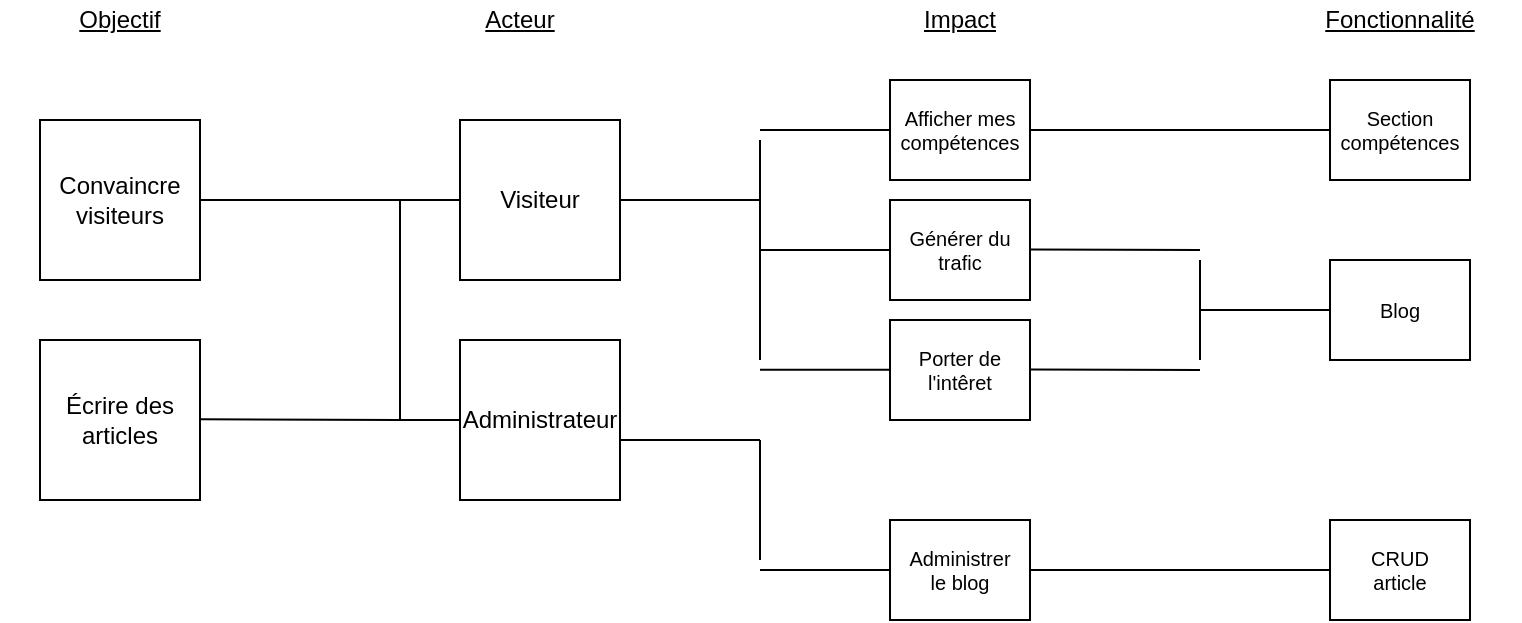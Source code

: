 <mxfile version="14.6.13" type="device"><diagram id="zbkHdXIUk40Dd56ZgdQ_" name="Page-1"><mxGraphModel dx="1351" dy="960" grid="1" gridSize="10" guides="1" tooltips="1" connect="1" arrows="1" fold="1" page="1" pageScale="1" pageWidth="827" pageHeight="1169" math="0" shadow="0"><root><mxCell id="0"/><mxCell id="1" parent="0"/><mxCell id="wNwwCiJ-V1JcQga-hn2M-1" value="Objectif" style="text;html=1;strokeColor=none;fillColor=none;align=center;verticalAlign=middle;whiteSpace=wrap;rounded=0;fontStyle=4" vertex="1" parent="1"><mxGeometry x="40" y="20" width="120" height="20" as="geometry"/></mxCell><mxCell id="wNwwCiJ-V1JcQga-hn2M-2" value="Acteur" style="text;html=1;strokeColor=none;fillColor=none;align=center;verticalAlign=middle;whiteSpace=wrap;rounded=0;fontStyle=4" vertex="1" parent="1"><mxGeometry x="240" y="20" width="120" height="20" as="geometry"/></mxCell><mxCell id="wNwwCiJ-V1JcQga-hn2M-3" value="Impact" style="text;html=1;strokeColor=none;fillColor=none;align=center;verticalAlign=middle;whiteSpace=wrap;rounded=0;fontStyle=4" vertex="1" parent="1"><mxGeometry x="460" y="20" width="120" height="20" as="geometry"/></mxCell><mxCell id="wNwwCiJ-V1JcQga-hn2M-4" value="Fonctionnalité" style="text;html=1;strokeColor=none;fillColor=none;align=center;verticalAlign=middle;whiteSpace=wrap;rounded=0;fontStyle=4" vertex="1" parent="1"><mxGeometry x="680" y="20" width="120" height="20" as="geometry"/></mxCell><mxCell id="wNwwCiJ-V1JcQga-hn2M-7" value="" style="group" vertex="1" connectable="0" parent="1"><mxGeometry x="60" y="80" width="80" height="80" as="geometry"/></mxCell><mxCell id="wNwwCiJ-V1JcQga-hn2M-5" value="" style="whiteSpace=wrap;html=1;aspect=fixed;" vertex="1" parent="wNwwCiJ-V1JcQga-hn2M-7"><mxGeometry width="80" height="80" as="geometry"/></mxCell><mxCell id="wNwwCiJ-V1JcQga-hn2M-6" value="Convaincre visiteurs" style="text;html=1;strokeColor=none;fillColor=none;align=center;verticalAlign=middle;whiteSpace=wrap;rounded=0;" vertex="1" parent="wNwwCiJ-V1JcQga-hn2M-7"><mxGeometry x="10" y="10" width="60" height="60" as="geometry"/></mxCell><mxCell id="wNwwCiJ-V1JcQga-hn2M-8" value="" style="group" vertex="1" connectable="0" parent="1"><mxGeometry x="60" y="190" width="80" height="80" as="geometry"/></mxCell><mxCell id="wNwwCiJ-V1JcQga-hn2M-9" value="" style="whiteSpace=wrap;html=1;aspect=fixed;" vertex="1" parent="wNwwCiJ-V1JcQga-hn2M-8"><mxGeometry width="80" height="80" as="geometry"/></mxCell><mxCell id="wNwwCiJ-V1JcQga-hn2M-10" value="Écrire des articles" style="text;html=1;strokeColor=none;fillColor=none;align=center;verticalAlign=middle;whiteSpace=wrap;rounded=0;" vertex="1" parent="wNwwCiJ-V1JcQga-hn2M-8"><mxGeometry x="10" y="10" width="60" height="60" as="geometry"/></mxCell><mxCell id="wNwwCiJ-V1JcQga-hn2M-11" value="" style="endArrow=none;html=1;exitX=1;exitY=0.5;exitDx=0;exitDy=0;" edge="1" parent="1" source="wNwwCiJ-V1JcQga-hn2M-5"><mxGeometry width="50" height="50" relative="1" as="geometry"><mxPoint x="150" y="160" as="sourcePoint"/><mxPoint x="240" y="120" as="targetPoint"/></mxGeometry></mxCell><mxCell id="wNwwCiJ-V1JcQga-hn2M-12" value="" style="endArrow=none;html=1;exitX=1;exitY=0.5;exitDx=0;exitDy=0;" edge="1" parent="1"><mxGeometry width="50" height="50" relative="1" as="geometry"><mxPoint x="140" y="229.58" as="sourcePoint"/><mxPoint x="240" y="230" as="targetPoint"/></mxGeometry></mxCell><mxCell id="wNwwCiJ-V1JcQga-hn2M-13" value="" style="endArrow=none;html=1;" edge="1" parent="1"><mxGeometry width="50" height="50" relative="1" as="geometry"><mxPoint x="240" y="230" as="sourcePoint"/><mxPoint x="240" y="120" as="targetPoint"/></mxGeometry></mxCell><mxCell id="wNwwCiJ-V1JcQga-hn2M-15" value="" style="group" vertex="1" connectable="0" parent="1"><mxGeometry x="270" y="80" width="80" height="80" as="geometry"/></mxCell><mxCell id="wNwwCiJ-V1JcQga-hn2M-16" value="" style="whiteSpace=wrap;html=1;aspect=fixed;" vertex="1" parent="wNwwCiJ-V1JcQga-hn2M-15"><mxGeometry width="80" height="80" as="geometry"/></mxCell><mxCell id="wNwwCiJ-V1JcQga-hn2M-17" value="Visiteur" style="text;html=1;strokeColor=none;fillColor=none;align=center;verticalAlign=middle;whiteSpace=wrap;rounded=0;" vertex="1" parent="wNwwCiJ-V1JcQga-hn2M-15"><mxGeometry x="10" y="10" width="60" height="60" as="geometry"/></mxCell><mxCell id="wNwwCiJ-V1JcQga-hn2M-18" value="" style="group" vertex="1" connectable="0" parent="1"><mxGeometry x="270" y="190" width="80" height="80" as="geometry"/></mxCell><mxCell id="wNwwCiJ-V1JcQga-hn2M-19" value="" style="whiteSpace=wrap;html=1;aspect=fixed;" vertex="1" parent="wNwwCiJ-V1JcQga-hn2M-18"><mxGeometry width="80" height="80" as="geometry"/></mxCell><mxCell id="wNwwCiJ-V1JcQga-hn2M-20" value="Administrateur" style="text;html=1;strokeColor=none;fillColor=none;align=center;verticalAlign=middle;whiteSpace=wrap;rounded=0;" vertex="1" parent="wNwwCiJ-V1JcQga-hn2M-18"><mxGeometry x="10" y="10" width="60" height="60" as="geometry"/></mxCell><mxCell id="wNwwCiJ-V1JcQga-hn2M-21" value="" style="endArrow=none;html=1;entryX=0;entryY=0.5;entryDx=0;entryDy=0;" edge="1" parent="1" target="wNwwCiJ-V1JcQga-hn2M-16"><mxGeometry width="50" height="50" relative="1" as="geometry"><mxPoint x="240" y="120" as="sourcePoint"/><mxPoint x="150" y="300" as="targetPoint"/></mxGeometry></mxCell><mxCell id="wNwwCiJ-V1JcQga-hn2M-22" value="" style="endArrow=none;html=1;entryX=0;entryY=0.5;entryDx=0;entryDy=0;" edge="1" parent="1" target="wNwwCiJ-V1JcQga-hn2M-19"><mxGeometry width="50" height="50" relative="1" as="geometry"><mxPoint x="240" y="230" as="sourcePoint"/><mxPoint x="280" y="130" as="targetPoint"/></mxGeometry></mxCell><mxCell id="wNwwCiJ-V1JcQga-hn2M-34" value="" style="group" vertex="1" connectable="0" parent="1"><mxGeometry x="485" y="60" width="70" height="50" as="geometry"/></mxCell><mxCell id="wNwwCiJ-V1JcQga-hn2M-32" value="" style="rounded=0;whiteSpace=wrap;html=1;fontSize=10;" vertex="1" parent="wNwwCiJ-V1JcQga-hn2M-34"><mxGeometry width="70" height="50" as="geometry"/></mxCell><mxCell id="wNwwCiJ-V1JcQga-hn2M-33" value="Afficher mes compétences" style="text;html=1;strokeColor=none;fillColor=none;align=center;verticalAlign=middle;whiteSpace=wrap;rounded=0;fontSize=10;" vertex="1" parent="wNwwCiJ-V1JcQga-hn2M-34"><mxGeometry x="5" y="10" width="60" height="30" as="geometry"/></mxCell><mxCell id="wNwwCiJ-V1JcQga-hn2M-35" value="" style="group" vertex="1" connectable="0" parent="1"><mxGeometry x="485" y="120" width="70" height="50" as="geometry"/></mxCell><mxCell id="wNwwCiJ-V1JcQga-hn2M-36" value="" style="rounded=0;whiteSpace=wrap;html=1;fontSize=10;" vertex="1" parent="wNwwCiJ-V1JcQga-hn2M-35"><mxGeometry width="70" height="50" as="geometry"/></mxCell><mxCell id="wNwwCiJ-V1JcQga-hn2M-37" value="Générer du trafic" style="text;html=1;strokeColor=none;fillColor=none;align=center;verticalAlign=middle;whiteSpace=wrap;rounded=0;fontSize=10;" vertex="1" parent="wNwwCiJ-V1JcQga-hn2M-35"><mxGeometry x="5" y="10" width="60" height="30" as="geometry"/></mxCell><mxCell id="wNwwCiJ-V1JcQga-hn2M-39" value="" style="group" vertex="1" connectable="0" parent="1"><mxGeometry x="485" y="180" width="70" height="50" as="geometry"/></mxCell><mxCell id="wNwwCiJ-V1JcQga-hn2M-40" value="" style="rounded=0;whiteSpace=wrap;html=1;fontSize=10;" vertex="1" parent="wNwwCiJ-V1JcQga-hn2M-39"><mxGeometry width="70" height="50" as="geometry"/></mxCell><mxCell id="wNwwCiJ-V1JcQga-hn2M-41" value="Porter de l'intêret" style="text;html=1;strokeColor=none;fillColor=none;align=center;verticalAlign=middle;whiteSpace=wrap;rounded=0;fontSize=10;" vertex="1" parent="wNwwCiJ-V1JcQga-hn2M-39"><mxGeometry x="5" y="10" width="60" height="30" as="geometry"/></mxCell><mxCell id="wNwwCiJ-V1JcQga-hn2M-42" value="" style="group" vertex="1" connectable="0" parent="1"><mxGeometry x="485" y="280" width="70" height="50" as="geometry"/></mxCell><mxCell id="wNwwCiJ-V1JcQga-hn2M-43" value="" style="rounded=0;whiteSpace=wrap;html=1;fontSize=10;" vertex="1" parent="wNwwCiJ-V1JcQga-hn2M-42"><mxGeometry width="70" height="50" as="geometry"/></mxCell><mxCell id="wNwwCiJ-V1JcQga-hn2M-44" value="Administrer le blog" style="text;html=1;strokeColor=none;fillColor=none;align=center;verticalAlign=middle;whiteSpace=wrap;rounded=0;fontSize=10;" vertex="1" parent="wNwwCiJ-V1JcQga-hn2M-42"><mxGeometry x="5" y="10" width="60" height="30" as="geometry"/></mxCell><mxCell id="wNwwCiJ-V1JcQga-hn2M-50" value="" style="group" vertex="1" connectable="0" parent="1"><mxGeometry x="705" y="60" width="70" height="50" as="geometry"/></mxCell><mxCell id="wNwwCiJ-V1JcQga-hn2M-51" value="" style="rounded=0;whiteSpace=wrap;html=1;fontSize=10;" vertex="1" parent="wNwwCiJ-V1JcQga-hn2M-50"><mxGeometry width="70" height="50" as="geometry"/></mxCell><mxCell id="wNwwCiJ-V1JcQga-hn2M-52" value="Section compétences" style="text;html=1;strokeColor=none;fillColor=none;align=center;verticalAlign=middle;whiteSpace=wrap;rounded=0;fontSize=10;" vertex="1" parent="wNwwCiJ-V1JcQga-hn2M-50"><mxGeometry x="5" y="10" width="60" height="30" as="geometry"/></mxCell><mxCell id="wNwwCiJ-V1JcQga-hn2M-53" value="" style="group" vertex="1" connectable="0" parent="1"><mxGeometry x="705" y="150" width="70" height="50" as="geometry"/></mxCell><mxCell id="wNwwCiJ-V1JcQga-hn2M-54" value="" style="rounded=0;whiteSpace=wrap;html=1;fontSize=10;" vertex="1" parent="wNwwCiJ-V1JcQga-hn2M-53"><mxGeometry width="70" height="50" as="geometry"/></mxCell><mxCell id="wNwwCiJ-V1JcQga-hn2M-55" value="Blog" style="text;html=1;strokeColor=none;fillColor=none;align=center;verticalAlign=middle;whiteSpace=wrap;rounded=0;fontSize=10;" vertex="1" parent="wNwwCiJ-V1JcQga-hn2M-53"><mxGeometry x="5" y="10" width="60" height="30" as="geometry"/></mxCell><mxCell id="wNwwCiJ-V1JcQga-hn2M-57" value="" style="group" vertex="1" connectable="0" parent="1"><mxGeometry x="705" y="280" width="70" height="50" as="geometry"/></mxCell><mxCell id="wNwwCiJ-V1JcQga-hn2M-58" value="" style="rounded=0;whiteSpace=wrap;html=1;fontSize=10;" vertex="1" parent="wNwwCiJ-V1JcQga-hn2M-57"><mxGeometry width="70" height="50" as="geometry"/></mxCell><mxCell id="wNwwCiJ-V1JcQga-hn2M-59" value="CRUD article" style="text;html=1;strokeColor=none;fillColor=none;align=center;verticalAlign=middle;whiteSpace=wrap;rounded=0;fontSize=10;" vertex="1" parent="wNwwCiJ-V1JcQga-hn2M-57"><mxGeometry x="5" y="10" width="60" height="30" as="geometry"/></mxCell><mxCell id="wNwwCiJ-V1JcQga-hn2M-62" value="" style="endArrow=none;html=1;fontSize=10;exitX=1;exitY=0.5;exitDx=0;exitDy=0;" edge="1" parent="1" source="wNwwCiJ-V1JcQga-hn2M-16"><mxGeometry width="50" height="50" relative="1" as="geometry"><mxPoint x="380" y="200" as="sourcePoint"/><mxPoint x="420" y="120" as="targetPoint"/></mxGeometry></mxCell><mxCell id="wNwwCiJ-V1JcQga-hn2M-63" value="" style="endArrow=none;html=1;fontSize=10;exitX=1;exitY=0.5;exitDx=0;exitDy=0;" edge="1" parent="1"><mxGeometry width="50" height="50" relative="1" as="geometry"><mxPoint x="350" y="240" as="sourcePoint"/><mxPoint x="420" y="240" as="targetPoint"/></mxGeometry></mxCell><mxCell id="wNwwCiJ-V1JcQga-hn2M-64" value="" style="endArrow=none;html=1;fontSize=10;entryX=0;entryY=0.5;entryDx=0;entryDy=0;" edge="1" parent="1" target="wNwwCiJ-V1JcQga-hn2M-32"><mxGeometry width="50" height="50" relative="1" as="geometry"><mxPoint x="420" y="85" as="sourcePoint"/><mxPoint x="420" y="80" as="targetPoint"/></mxGeometry></mxCell><mxCell id="wNwwCiJ-V1JcQga-hn2M-65" value="" style="endArrow=none;html=1;fontSize=10;" edge="1" parent="1"><mxGeometry width="50" height="50" relative="1" as="geometry"><mxPoint x="420" y="120" as="sourcePoint"/><mxPoint x="420" y="90" as="targetPoint"/></mxGeometry></mxCell><mxCell id="wNwwCiJ-V1JcQga-hn2M-66" value="" style="endArrow=none;html=1;fontSize=10;" edge="1" parent="1"><mxGeometry width="50" height="50" relative="1" as="geometry"><mxPoint x="420" y="200" as="sourcePoint"/><mxPoint x="420" y="120" as="targetPoint"/></mxGeometry></mxCell><mxCell id="wNwwCiJ-V1JcQga-hn2M-67" value="" style="endArrow=none;html=1;fontSize=10;entryX=0;entryY=0.5;entryDx=0;entryDy=0;" edge="1" parent="1" target="wNwwCiJ-V1JcQga-hn2M-36"><mxGeometry width="50" height="50" relative="1" as="geometry"><mxPoint x="420" y="145" as="sourcePoint"/><mxPoint x="470" y="150" as="targetPoint"/></mxGeometry></mxCell><mxCell id="wNwwCiJ-V1JcQga-hn2M-68" value="" style="endArrow=none;html=1;fontSize=10;entryX=0;entryY=0.5;entryDx=0;entryDy=0;" edge="1" parent="1"><mxGeometry width="50" height="50" relative="1" as="geometry"><mxPoint x="420" y="204.88" as="sourcePoint"/><mxPoint x="485" y="204.88" as="targetPoint"/></mxGeometry></mxCell><mxCell id="wNwwCiJ-V1JcQga-hn2M-69" value="" style="endArrow=none;html=1;fontSize=10;" edge="1" parent="1"><mxGeometry width="50" height="50" relative="1" as="geometry"><mxPoint x="420" y="300" as="sourcePoint"/><mxPoint x="420" y="240" as="targetPoint"/></mxGeometry></mxCell><mxCell id="wNwwCiJ-V1JcQga-hn2M-70" value="" style="endArrow=none;html=1;fontSize=10;entryX=0;entryY=0.5;entryDx=0;entryDy=0;" edge="1" parent="1" target="wNwwCiJ-V1JcQga-hn2M-43"><mxGeometry width="50" height="50" relative="1" as="geometry"><mxPoint x="420" y="305" as="sourcePoint"/><mxPoint x="450" y="310" as="targetPoint"/></mxGeometry></mxCell><mxCell id="wNwwCiJ-V1JcQga-hn2M-71" value="" style="endArrow=none;html=1;fontSize=10;entryX=0;entryY=0.5;entryDx=0;entryDy=0;exitX=1;exitY=0.5;exitDx=0;exitDy=0;" edge="1" parent="1" source="wNwwCiJ-V1JcQga-hn2M-43" target="wNwwCiJ-V1JcQga-hn2M-58"><mxGeometry width="50" height="50" relative="1" as="geometry"><mxPoint x="590" y="350" as="sourcePoint"/><mxPoint x="640" y="300" as="targetPoint"/></mxGeometry></mxCell><mxCell id="wNwwCiJ-V1JcQga-hn2M-72" value="" style="endArrow=none;html=1;fontSize=10;exitX=1;exitY=0.5;exitDx=0;exitDy=0;" edge="1" parent="1"><mxGeometry width="50" height="50" relative="1" as="geometry"><mxPoint x="555" y="204.8" as="sourcePoint"/><mxPoint x="640" y="205" as="targetPoint"/></mxGeometry></mxCell><mxCell id="wNwwCiJ-V1JcQga-hn2M-73" value="" style="endArrow=none;html=1;fontSize=10;exitX=1;exitY=0.5;exitDx=0;exitDy=0;" edge="1" parent="1"><mxGeometry width="50" height="50" relative="1" as="geometry"><mxPoint x="555" y="144.8" as="sourcePoint"/><mxPoint x="640" y="145" as="targetPoint"/></mxGeometry></mxCell><mxCell id="wNwwCiJ-V1JcQga-hn2M-74" value="" style="endArrow=none;html=1;fontSize=10;" edge="1" parent="1"><mxGeometry width="50" height="50" relative="1" as="geometry"><mxPoint x="640" y="200" as="sourcePoint"/><mxPoint x="640" y="150" as="targetPoint"/></mxGeometry></mxCell><mxCell id="wNwwCiJ-V1JcQga-hn2M-75" value="" style="endArrow=none;html=1;fontSize=10;entryX=0;entryY=0.5;entryDx=0;entryDy=0;" edge="1" parent="1" target="wNwwCiJ-V1JcQga-hn2M-54"><mxGeometry width="50" height="50" relative="1" as="geometry"><mxPoint x="640" y="175" as="sourcePoint"/><mxPoint x="670" y="170" as="targetPoint"/></mxGeometry></mxCell><mxCell id="wNwwCiJ-V1JcQga-hn2M-76" value="" style="endArrow=none;html=1;fontSize=10;exitX=1;exitY=0.5;exitDx=0;exitDy=0;entryX=0;entryY=0.5;entryDx=0;entryDy=0;" edge="1" parent="1" source="wNwwCiJ-V1JcQga-hn2M-32" target="wNwwCiJ-V1JcQga-hn2M-51"><mxGeometry width="50" height="50" relative="1" as="geometry"><mxPoint x="555" y="90" as="sourcePoint"/><mxPoint x="640" y="90.2" as="targetPoint"/></mxGeometry></mxCell></root></mxGraphModel></diagram></mxfile>